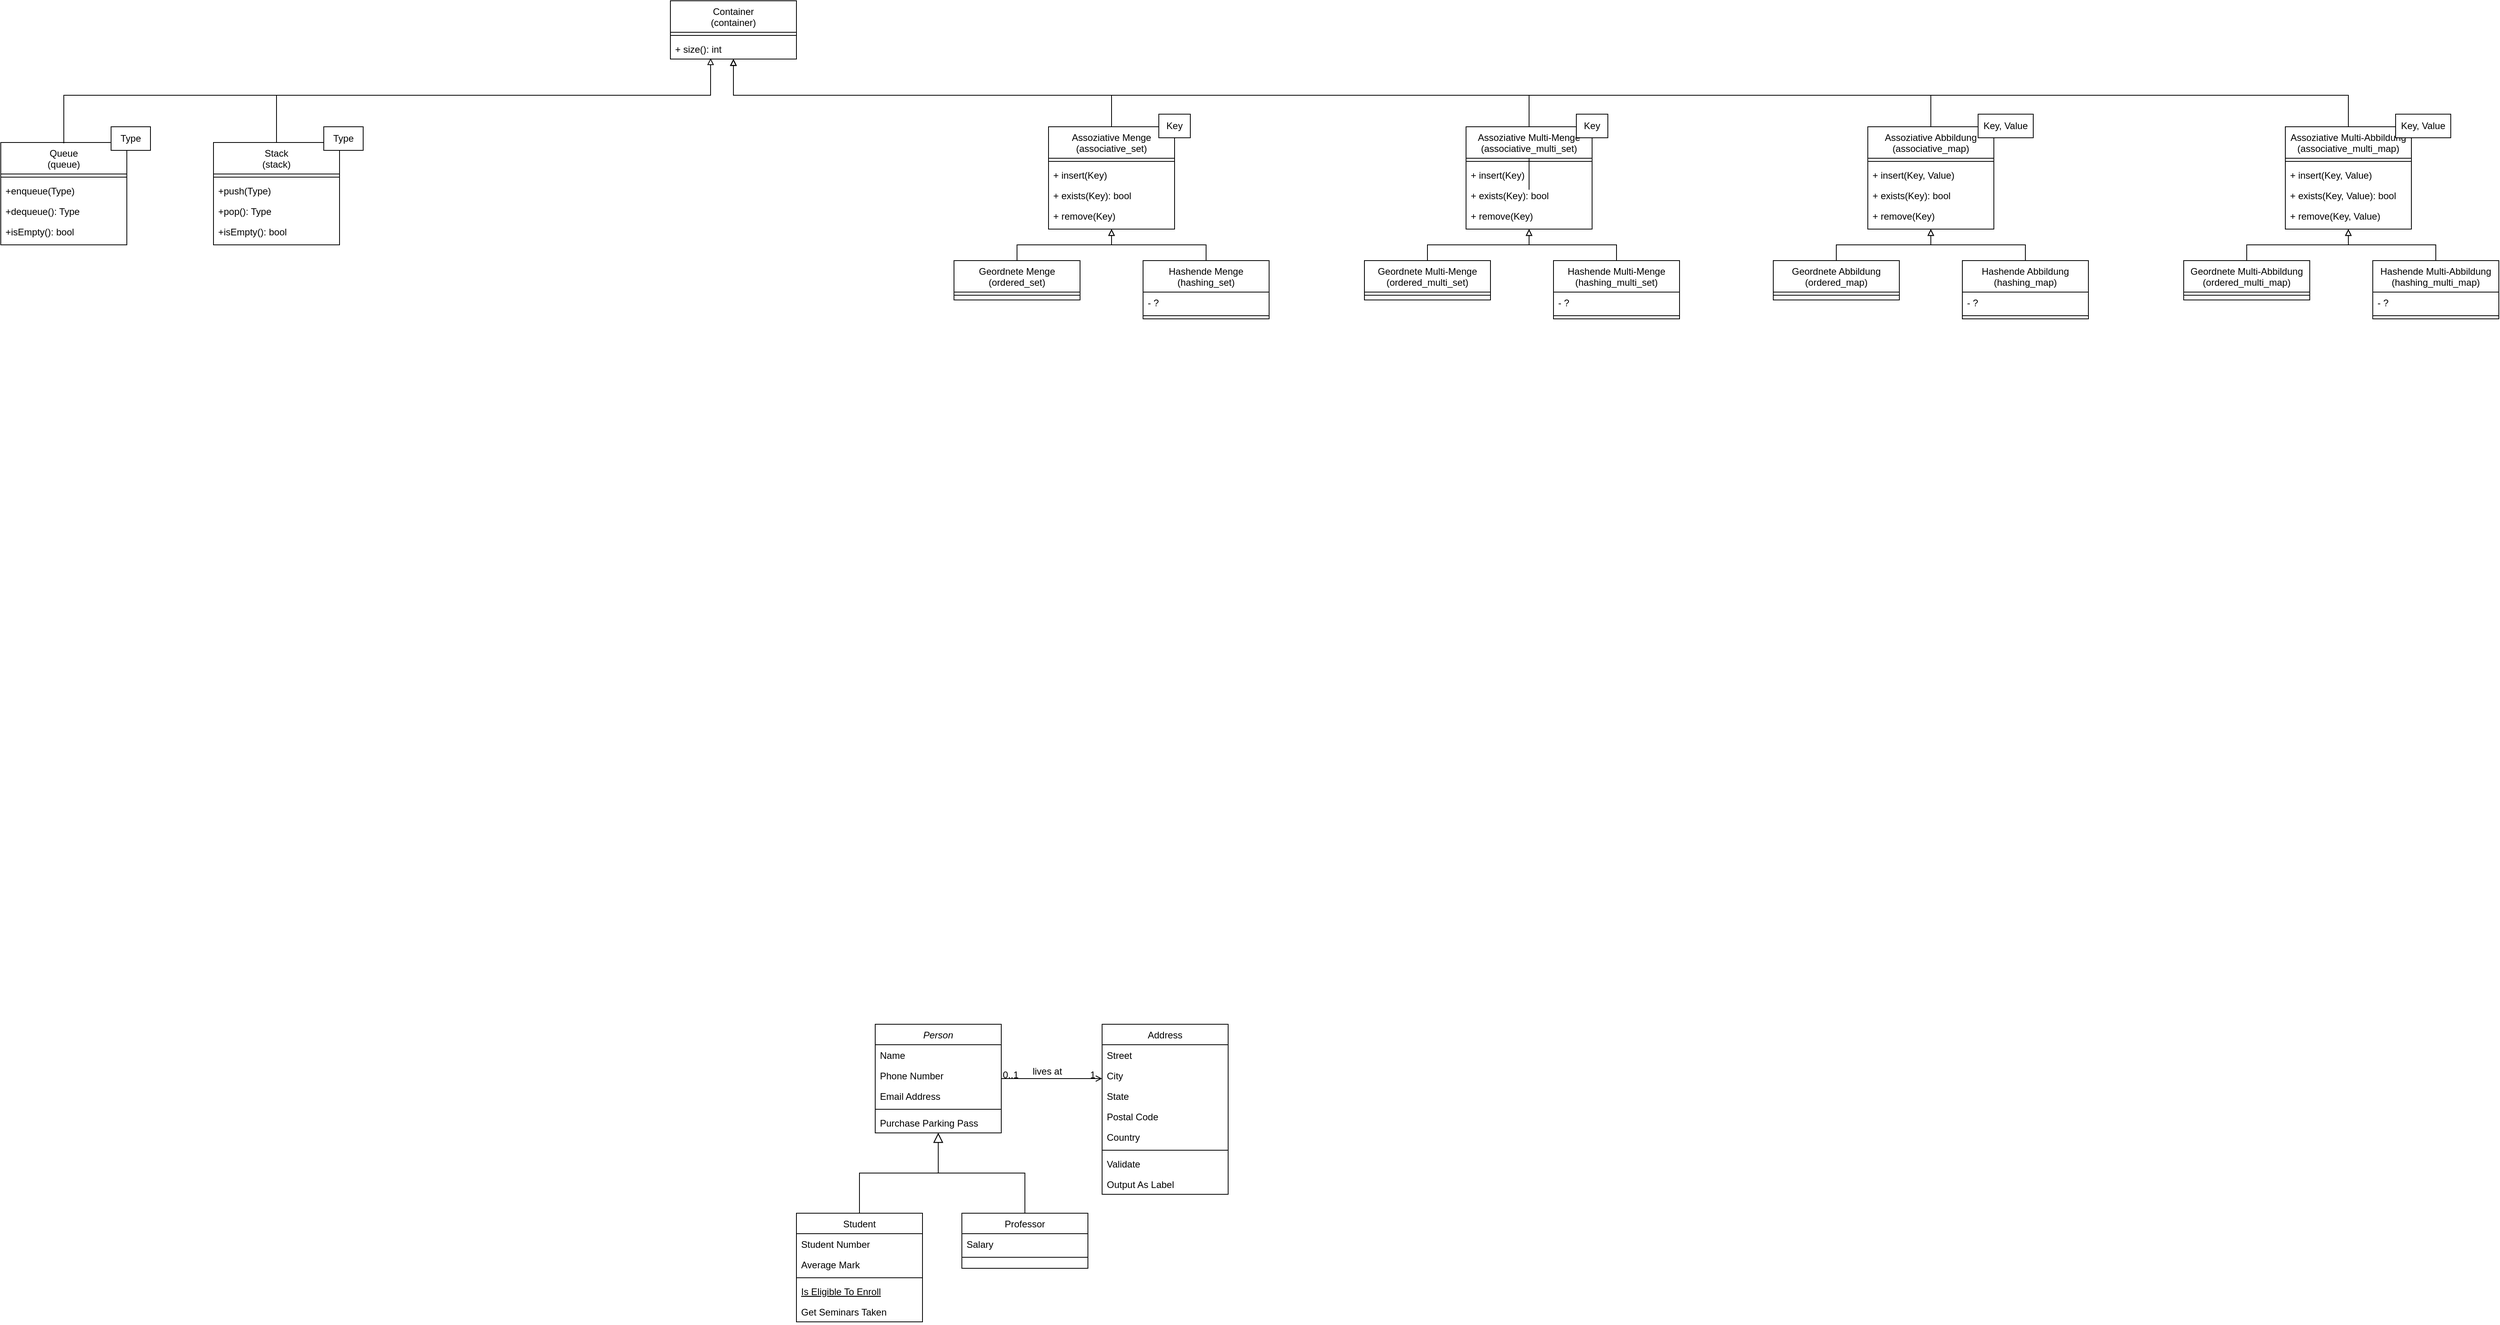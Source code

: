 <mxfile version="26.2.14">
  <diagram name="Seite-1" id="-E2PlHW6qRWu6-0ZBv54">
    <mxGraphModel dx="2946" dy="1139" grid="1" gridSize="10" guides="1" tooltips="1" connect="1" arrows="1" fold="1" page="1" pageScale="1" pageWidth="827" pageHeight="1169" math="0" shadow="0">
      <root>
        <mxCell id="0" />
        <mxCell id="1" parent="0" />
        <mxCell id="7Yme9KQCjncKX-r6_u9J-100" style="edgeStyle=orthogonalEdgeStyle;rounded=0;orthogonalLoop=1;jettySize=auto;html=1;exitX=0.5;exitY=1;exitDx=0;exitDy=0;startArrow=block;startFill=0;endArrow=none;movable=0;resizable=0;rotatable=0;deletable=0;editable=0;locked=1;connectable=0;" parent="1" source="7Yme9KQCjncKX-r6_u9J-17" target="7Yme9KQCjncKX-r6_u9J-80" edge="1">
          <mxGeometry relative="1" as="geometry">
            <Array as="points">
              <mxPoint x="1680" y="240" />
              <mxPoint x="2160" y="240" />
            </Array>
          </mxGeometry>
        </mxCell>
        <mxCell id="7Yme9KQCjncKX-r6_u9J-101" style="edgeStyle=orthogonalEdgeStyle;rounded=0;orthogonalLoop=1;jettySize=auto;html=1;entryX=0.5;entryY=0;entryDx=0;entryDy=0;endArrow=none;startFill=0;startArrow=block;exitX=0.5;exitY=1;exitDx=0;exitDy=0;movable=0;resizable=0;rotatable=0;deletable=0;editable=0;locked=1;connectable=0;" parent="1" source="7Yme9KQCjncKX-r6_u9J-17" edge="1">
          <mxGeometry relative="1" as="geometry">
            <mxPoint x="2690" y="360" as="targetPoint" />
            <mxPoint x="1680" y="198" as="sourcePoint" />
            <Array as="points">
              <mxPoint x="1680" y="240" />
              <mxPoint x="2690" y="240" />
            </Array>
          </mxGeometry>
        </mxCell>
        <mxCell id="YzHJVn8H496j0KjRE25m-1" style="edgeStyle=orthogonalEdgeStyle;rounded=0;orthogonalLoop=1;jettySize=auto;html=1;entryX=0.5;entryY=0;entryDx=0;entryDy=0;endArrow=none;startFill=0;startArrow=block;movable=0;resizable=0;rotatable=0;deletable=0;editable=0;locked=1;connectable=0;" parent="1" edge="1">
          <mxGeometry relative="1" as="geometry">
            <mxPoint x="3200" y="280" as="targetPoint" />
            <mxPoint x="1680" y="194" as="sourcePoint" />
            <Array as="points">
              <mxPoint x="1680" y="240" />
              <mxPoint x="3200" y="240" />
            </Array>
          </mxGeometry>
        </mxCell>
        <mxCell id="YzHJVn8H496j0KjRE25m-2" style="edgeStyle=orthogonalEdgeStyle;rounded=0;orthogonalLoop=1;jettySize=auto;html=1;endArrow=none;startFill=0;startArrow=block;movable=1;resizable=1;rotatable=1;deletable=1;editable=1;locked=0;connectable=1;" parent="1" edge="1">
          <mxGeometry relative="1" as="geometry">
            <mxPoint x="3730.0" y="280" as="targetPoint" />
            <mxPoint x="1680" y="194" as="sourcePoint" />
            <Array as="points">
              <mxPoint x="1680" y="240" />
              <mxPoint x="3730" y="240" />
            </Array>
          </mxGeometry>
        </mxCell>
        <mxCell id="7Yme9KQCjncKX-r6_u9J-17" value="Container&#xa;(container)" style="swimlane;fontStyle=0;align=center;verticalAlign=top;childLayout=stackLayout;horizontal=1;startSize=40;horizontalStack=0;resizeParent=1;resizeLast=0;collapsible=1;marginBottom=0;rounded=0;shadow=0;strokeWidth=1;" parent="1" vertex="1">
          <mxGeometry x="1600" y="120" width="160" height="74" as="geometry">
            <mxRectangle x="1780" y="130" width="160" height="26" as="alternateBounds" />
          </mxGeometry>
        </mxCell>
        <mxCell id="7Yme9KQCjncKX-r6_u9J-21" value="" style="line;html=1;strokeWidth=1;align=left;verticalAlign=middle;spacingTop=-1;spacingLeft=3;spacingRight=3;rotatable=0;labelPosition=right;points=[];portConstraint=eastwest;" parent="7Yme9KQCjncKX-r6_u9J-17" vertex="1">
          <mxGeometry y="40" width="160" height="8" as="geometry" />
        </mxCell>
        <mxCell id="7Yme9KQCjncKX-r6_u9J-22" value="+ size(): int" style="text;align=left;verticalAlign=top;spacingLeft=4;spacingRight=4;overflow=hidden;rotatable=0;points=[[0,0.5],[1,0.5]];portConstraint=eastwest;" parent="7Yme9KQCjncKX-r6_u9J-17" vertex="1">
          <mxGeometry y="48" width="160" height="26" as="geometry" />
        </mxCell>
        <mxCell id="7Yme9KQCjncKX-r6_u9J-47" value="Person" style="swimlane;fontStyle=2;align=center;verticalAlign=top;childLayout=stackLayout;horizontal=1;startSize=26;horizontalStack=0;resizeParent=1;resizeLast=0;collapsible=1;marginBottom=0;rounded=0;shadow=0;strokeWidth=1;" parent="1" vertex="1">
          <mxGeometry x="1860" y="1420" width="160" height="138" as="geometry">
            <mxRectangle x="230" y="140" width="160" height="26" as="alternateBounds" />
          </mxGeometry>
        </mxCell>
        <mxCell id="7Yme9KQCjncKX-r6_u9J-48" value="Name" style="text;align=left;verticalAlign=top;spacingLeft=4;spacingRight=4;overflow=hidden;rotatable=0;points=[[0,0.5],[1,0.5]];portConstraint=eastwest;" parent="7Yme9KQCjncKX-r6_u9J-47" vertex="1">
          <mxGeometry y="26" width="160" height="26" as="geometry" />
        </mxCell>
        <mxCell id="7Yme9KQCjncKX-r6_u9J-49" value="Phone Number" style="text;align=left;verticalAlign=top;spacingLeft=4;spacingRight=4;overflow=hidden;rotatable=0;points=[[0,0.5],[1,0.5]];portConstraint=eastwest;rounded=0;shadow=0;html=0;" parent="7Yme9KQCjncKX-r6_u9J-47" vertex="1">
          <mxGeometry y="52" width="160" height="26" as="geometry" />
        </mxCell>
        <mxCell id="7Yme9KQCjncKX-r6_u9J-50" value="Email Address" style="text;align=left;verticalAlign=top;spacingLeft=4;spacingRight=4;overflow=hidden;rotatable=0;points=[[0,0.5],[1,0.5]];portConstraint=eastwest;rounded=0;shadow=0;html=0;" parent="7Yme9KQCjncKX-r6_u9J-47" vertex="1">
          <mxGeometry y="78" width="160" height="26" as="geometry" />
        </mxCell>
        <mxCell id="7Yme9KQCjncKX-r6_u9J-51" value="" style="line;html=1;strokeWidth=1;align=left;verticalAlign=middle;spacingTop=-1;spacingLeft=3;spacingRight=3;rotatable=0;labelPosition=right;points=[];portConstraint=eastwest;" parent="7Yme9KQCjncKX-r6_u9J-47" vertex="1">
          <mxGeometry y="104" width="160" height="8" as="geometry" />
        </mxCell>
        <mxCell id="7Yme9KQCjncKX-r6_u9J-52" value="Purchase Parking Pass" style="text;align=left;verticalAlign=top;spacingLeft=4;spacingRight=4;overflow=hidden;rotatable=0;points=[[0,0.5],[1,0.5]];portConstraint=eastwest;" parent="7Yme9KQCjncKX-r6_u9J-47" vertex="1">
          <mxGeometry y="112" width="160" height="26" as="geometry" />
        </mxCell>
        <mxCell id="7Yme9KQCjncKX-r6_u9J-53" value="Student" style="swimlane;fontStyle=0;align=center;verticalAlign=top;childLayout=stackLayout;horizontal=1;startSize=26;horizontalStack=0;resizeParent=1;resizeLast=0;collapsible=1;marginBottom=0;rounded=0;shadow=0;strokeWidth=1;" parent="1" vertex="1">
          <mxGeometry x="1760" y="1660" width="160" height="138" as="geometry">
            <mxRectangle x="130" y="380" width="160" height="26" as="alternateBounds" />
          </mxGeometry>
        </mxCell>
        <mxCell id="7Yme9KQCjncKX-r6_u9J-54" value="Student Number" style="text;align=left;verticalAlign=top;spacingLeft=4;spacingRight=4;overflow=hidden;rotatable=0;points=[[0,0.5],[1,0.5]];portConstraint=eastwest;" parent="7Yme9KQCjncKX-r6_u9J-53" vertex="1">
          <mxGeometry y="26" width="160" height="26" as="geometry" />
        </mxCell>
        <mxCell id="7Yme9KQCjncKX-r6_u9J-55" value="Average Mark" style="text;align=left;verticalAlign=top;spacingLeft=4;spacingRight=4;overflow=hidden;rotatable=0;points=[[0,0.5],[1,0.5]];portConstraint=eastwest;rounded=0;shadow=0;html=0;" parent="7Yme9KQCjncKX-r6_u9J-53" vertex="1">
          <mxGeometry y="52" width="160" height="26" as="geometry" />
        </mxCell>
        <mxCell id="7Yme9KQCjncKX-r6_u9J-56" value="" style="line;html=1;strokeWidth=1;align=left;verticalAlign=middle;spacingTop=-1;spacingLeft=3;spacingRight=3;rotatable=0;labelPosition=right;points=[];portConstraint=eastwest;" parent="7Yme9KQCjncKX-r6_u9J-53" vertex="1">
          <mxGeometry y="78" width="160" height="8" as="geometry" />
        </mxCell>
        <mxCell id="7Yme9KQCjncKX-r6_u9J-57" value="Is Eligible To Enroll" style="text;align=left;verticalAlign=top;spacingLeft=4;spacingRight=4;overflow=hidden;rotatable=0;points=[[0,0.5],[1,0.5]];portConstraint=eastwest;fontStyle=4" parent="7Yme9KQCjncKX-r6_u9J-53" vertex="1">
          <mxGeometry y="86" width="160" height="26" as="geometry" />
        </mxCell>
        <mxCell id="7Yme9KQCjncKX-r6_u9J-58" value="Get Seminars Taken" style="text;align=left;verticalAlign=top;spacingLeft=4;spacingRight=4;overflow=hidden;rotatable=0;points=[[0,0.5],[1,0.5]];portConstraint=eastwest;" parent="7Yme9KQCjncKX-r6_u9J-53" vertex="1">
          <mxGeometry y="112" width="160" height="26" as="geometry" />
        </mxCell>
        <mxCell id="7Yme9KQCjncKX-r6_u9J-59" value="" style="endArrow=block;endSize=10;endFill=0;shadow=0;strokeWidth=1;rounded=0;curved=0;edgeStyle=elbowEdgeStyle;elbow=vertical;" parent="1" source="7Yme9KQCjncKX-r6_u9J-53" target="7Yme9KQCjncKX-r6_u9J-47" edge="1">
          <mxGeometry width="160" relative="1" as="geometry">
            <mxPoint x="1840" y="1503" as="sourcePoint" />
            <mxPoint x="1840" y="1503" as="targetPoint" />
          </mxGeometry>
        </mxCell>
        <mxCell id="7Yme9KQCjncKX-r6_u9J-60" value="Professor" style="swimlane;fontStyle=0;align=center;verticalAlign=top;childLayout=stackLayout;horizontal=1;startSize=26;horizontalStack=0;resizeParent=1;resizeLast=0;collapsible=1;marginBottom=0;rounded=0;shadow=0;strokeWidth=1;" parent="1" vertex="1">
          <mxGeometry x="1970" y="1660" width="160" height="70" as="geometry">
            <mxRectangle x="340" y="380" width="170" height="26" as="alternateBounds" />
          </mxGeometry>
        </mxCell>
        <mxCell id="7Yme9KQCjncKX-r6_u9J-61" value="Salary" style="text;align=left;verticalAlign=top;spacingLeft=4;spacingRight=4;overflow=hidden;rotatable=0;points=[[0,0.5],[1,0.5]];portConstraint=eastwest;" parent="7Yme9KQCjncKX-r6_u9J-60" vertex="1">
          <mxGeometry y="26" width="160" height="26" as="geometry" />
        </mxCell>
        <mxCell id="7Yme9KQCjncKX-r6_u9J-62" value="" style="line;html=1;strokeWidth=1;align=left;verticalAlign=middle;spacingTop=-1;spacingLeft=3;spacingRight=3;rotatable=0;labelPosition=right;points=[];portConstraint=eastwest;" parent="7Yme9KQCjncKX-r6_u9J-60" vertex="1">
          <mxGeometry y="52" width="160" height="8" as="geometry" />
        </mxCell>
        <mxCell id="7Yme9KQCjncKX-r6_u9J-63" value="" style="endArrow=block;endSize=10;endFill=0;shadow=0;strokeWidth=1;rounded=0;curved=0;edgeStyle=elbowEdgeStyle;elbow=vertical;" parent="1" source="7Yme9KQCjncKX-r6_u9J-60" target="7Yme9KQCjncKX-r6_u9J-47" edge="1">
          <mxGeometry width="160" relative="1" as="geometry">
            <mxPoint x="1850" y="1673" as="sourcePoint" />
            <mxPoint x="1950" y="1571" as="targetPoint" />
          </mxGeometry>
        </mxCell>
        <mxCell id="7Yme9KQCjncKX-r6_u9J-64" value="Address" style="swimlane;fontStyle=0;align=center;verticalAlign=top;childLayout=stackLayout;horizontal=1;startSize=26;horizontalStack=0;resizeParent=1;resizeLast=0;collapsible=1;marginBottom=0;rounded=0;shadow=0;strokeWidth=1;" parent="1" vertex="1">
          <mxGeometry x="2148" y="1420" width="160" height="216" as="geometry">
            <mxRectangle x="550" y="140" width="160" height="26" as="alternateBounds" />
          </mxGeometry>
        </mxCell>
        <mxCell id="7Yme9KQCjncKX-r6_u9J-65" value="Street" style="text;align=left;verticalAlign=top;spacingLeft=4;spacingRight=4;overflow=hidden;rotatable=0;points=[[0,0.5],[1,0.5]];portConstraint=eastwest;" parent="7Yme9KQCjncKX-r6_u9J-64" vertex="1">
          <mxGeometry y="26" width="160" height="26" as="geometry" />
        </mxCell>
        <mxCell id="7Yme9KQCjncKX-r6_u9J-66" value="City" style="text;align=left;verticalAlign=top;spacingLeft=4;spacingRight=4;overflow=hidden;rotatable=0;points=[[0,0.5],[1,0.5]];portConstraint=eastwest;rounded=0;shadow=0;html=0;" parent="7Yme9KQCjncKX-r6_u9J-64" vertex="1">
          <mxGeometry y="52" width="160" height="26" as="geometry" />
        </mxCell>
        <mxCell id="7Yme9KQCjncKX-r6_u9J-67" value="State" style="text;align=left;verticalAlign=top;spacingLeft=4;spacingRight=4;overflow=hidden;rotatable=0;points=[[0,0.5],[1,0.5]];portConstraint=eastwest;rounded=0;shadow=0;html=0;" parent="7Yme9KQCjncKX-r6_u9J-64" vertex="1">
          <mxGeometry y="78" width="160" height="26" as="geometry" />
        </mxCell>
        <mxCell id="7Yme9KQCjncKX-r6_u9J-68" value="Postal Code" style="text;align=left;verticalAlign=top;spacingLeft=4;spacingRight=4;overflow=hidden;rotatable=0;points=[[0,0.5],[1,0.5]];portConstraint=eastwest;rounded=0;shadow=0;html=0;" parent="7Yme9KQCjncKX-r6_u9J-64" vertex="1">
          <mxGeometry y="104" width="160" height="26" as="geometry" />
        </mxCell>
        <mxCell id="7Yme9KQCjncKX-r6_u9J-69" value="Country" style="text;align=left;verticalAlign=top;spacingLeft=4;spacingRight=4;overflow=hidden;rotatable=0;points=[[0,0.5],[1,0.5]];portConstraint=eastwest;rounded=0;shadow=0;html=0;" parent="7Yme9KQCjncKX-r6_u9J-64" vertex="1">
          <mxGeometry y="130" width="160" height="26" as="geometry" />
        </mxCell>
        <mxCell id="7Yme9KQCjncKX-r6_u9J-70" value="" style="line;html=1;strokeWidth=1;align=left;verticalAlign=middle;spacingTop=-1;spacingLeft=3;spacingRight=3;rotatable=0;labelPosition=right;points=[];portConstraint=eastwest;" parent="7Yme9KQCjncKX-r6_u9J-64" vertex="1">
          <mxGeometry y="156" width="160" height="8" as="geometry" />
        </mxCell>
        <mxCell id="7Yme9KQCjncKX-r6_u9J-71" value="Validate" style="text;align=left;verticalAlign=top;spacingLeft=4;spacingRight=4;overflow=hidden;rotatable=0;points=[[0,0.5],[1,0.5]];portConstraint=eastwest;" parent="7Yme9KQCjncKX-r6_u9J-64" vertex="1">
          <mxGeometry y="164" width="160" height="26" as="geometry" />
        </mxCell>
        <mxCell id="7Yme9KQCjncKX-r6_u9J-72" value="Output As Label" style="text;align=left;verticalAlign=top;spacingLeft=4;spacingRight=4;overflow=hidden;rotatable=0;points=[[0,0.5],[1,0.5]];portConstraint=eastwest;" parent="7Yme9KQCjncKX-r6_u9J-64" vertex="1">
          <mxGeometry y="190" width="160" height="26" as="geometry" />
        </mxCell>
        <mxCell id="7Yme9KQCjncKX-r6_u9J-73" value="" style="endArrow=open;shadow=0;strokeWidth=1;rounded=0;curved=0;endFill=1;edgeStyle=elbowEdgeStyle;elbow=vertical;" parent="1" source="7Yme9KQCjncKX-r6_u9J-47" target="7Yme9KQCjncKX-r6_u9J-64" edge="1">
          <mxGeometry x="0.5" y="41" relative="1" as="geometry">
            <mxPoint x="2020" y="1492" as="sourcePoint" />
            <mxPoint x="2180" y="1492" as="targetPoint" />
            <mxPoint x="-40" y="32" as="offset" />
          </mxGeometry>
        </mxCell>
        <mxCell id="7Yme9KQCjncKX-r6_u9J-74" value="0..1" style="resizable=0;align=left;verticalAlign=bottom;labelBackgroundColor=none;fontSize=12;" parent="7Yme9KQCjncKX-r6_u9J-73" connectable="0" vertex="1">
          <mxGeometry x="-1" relative="1" as="geometry">
            <mxPoint y="4" as="offset" />
          </mxGeometry>
        </mxCell>
        <mxCell id="7Yme9KQCjncKX-r6_u9J-75" value="1" style="resizable=0;align=right;verticalAlign=bottom;labelBackgroundColor=none;fontSize=12;" parent="7Yme9KQCjncKX-r6_u9J-73" connectable="0" vertex="1">
          <mxGeometry x="1" relative="1" as="geometry">
            <mxPoint x="-7" y="4" as="offset" />
          </mxGeometry>
        </mxCell>
        <mxCell id="7Yme9KQCjncKX-r6_u9J-76" value="lives at" style="text;html=1;resizable=0;points=[];;align=center;verticalAlign=middle;labelBackgroundColor=none;rounded=0;shadow=0;strokeWidth=1;fontSize=12;" parent="7Yme9KQCjncKX-r6_u9J-73" vertex="1" connectable="0">
          <mxGeometry x="0.5" y="49" relative="1" as="geometry">
            <mxPoint x="-38" y="40" as="offset" />
          </mxGeometry>
        </mxCell>
        <mxCell id="7Yme9KQCjncKX-r6_u9J-116" style="edgeStyle=orthogonalEdgeStyle;rounded=0;orthogonalLoop=1;jettySize=auto;html=1;entryX=0.5;entryY=0;entryDx=0;entryDy=0;startArrow=block;startFill=0;endArrow=none;" parent="1" source="7Yme9KQCjncKX-r6_u9J-80" target="7Yme9KQCjncKX-r6_u9J-102" edge="1">
          <mxGeometry relative="1" as="geometry" />
        </mxCell>
        <mxCell id="7Yme9KQCjncKX-r6_u9J-117" style="edgeStyle=orthogonalEdgeStyle;rounded=0;orthogonalLoop=1;jettySize=auto;html=1;startArrow=block;startFill=0;endArrow=none;" parent="1" source="7Yme9KQCjncKX-r6_u9J-80" target="7Yme9KQCjncKX-r6_u9J-113" edge="1">
          <mxGeometry relative="1" as="geometry" />
        </mxCell>
        <mxCell id="7Yme9KQCjncKX-r6_u9J-80" value="Assoziative Menge&#xa;(associative_set)" style="swimlane;fontStyle=0;align=center;verticalAlign=top;childLayout=stackLayout;horizontal=1;startSize=40;horizontalStack=0;resizeParent=1;resizeLast=0;collapsible=1;marginBottom=0;rounded=0;shadow=0;strokeWidth=1;" parent="1" vertex="1">
          <mxGeometry x="2080" y="280" width="160" height="130" as="geometry">
            <mxRectangle x="1780" y="130" width="160" height="26" as="alternateBounds" />
          </mxGeometry>
        </mxCell>
        <mxCell id="7Yme9KQCjncKX-r6_u9J-81" value="" style="line;html=1;strokeWidth=1;align=left;verticalAlign=middle;spacingTop=-1;spacingLeft=3;spacingRight=3;rotatable=0;labelPosition=right;points=[];portConstraint=eastwest;" parent="7Yme9KQCjncKX-r6_u9J-80" vertex="1">
          <mxGeometry y="40" width="160" height="8" as="geometry" />
        </mxCell>
        <mxCell id="7Yme9KQCjncKX-r6_u9J-86" value="+ insert(Key)" style="text;align=left;verticalAlign=top;spacingLeft=4;spacingRight=4;overflow=hidden;rotatable=0;points=[[0,0.5],[1,0.5]];portConstraint=eastwest;" parent="7Yme9KQCjncKX-r6_u9J-80" vertex="1">
          <mxGeometry y="48" width="160" height="26" as="geometry" />
        </mxCell>
        <mxCell id="7Yme9KQCjncKX-r6_u9J-87" value="+ exists(Key): bool" style="text;align=left;verticalAlign=top;spacingLeft=4;spacingRight=4;overflow=hidden;rotatable=0;points=[[0,0.5],[1,0.5]];portConstraint=eastwest;" parent="7Yme9KQCjncKX-r6_u9J-80" vertex="1">
          <mxGeometry y="74" width="160" height="26" as="geometry" />
        </mxCell>
        <mxCell id="7Yme9KQCjncKX-r6_u9J-82" value="+ remove(Key)" style="text;align=left;verticalAlign=top;spacingLeft=4;spacingRight=4;overflow=hidden;rotatable=0;points=[[0,0.5],[1,0.5]];portConstraint=eastwest;" parent="7Yme9KQCjncKX-r6_u9J-80" vertex="1">
          <mxGeometry y="100" width="160" height="30" as="geometry" />
        </mxCell>
        <mxCell id="7Yme9KQCjncKX-r6_u9J-88" value="Key" style="rounded=0;whiteSpace=wrap;html=1;" parent="1" vertex="1">
          <mxGeometry x="2220" y="264" width="40" height="30" as="geometry" />
        </mxCell>
        <mxCell id="7Yme9KQCjncKX-r6_u9J-126" style="edgeStyle=orthogonalEdgeStyle;rounded=0;orthogonalLoop=1;jettySize=auto;html=1;entryX=0.5;entryY=0;entryDx=0;entryDy=0;startArrow=block;startFill=0;endArrow=none;" parent="1" source="7Yme9KQCjncKX-r6_u9J-89" target="7Yme9KQCjncKX-r6_u9J-120" edge="1">
          <mxGeometry relative="1" as="geometry" />
        </mxCell>
        <mxCell id="7Yme9KQCjncKX-r6_u9J-127" style="edgeStyle=orthogonalEdgeStyle;rounded=0;orthogonalLoop=1;jettySize=auto;html=1;entryX=0.5;entryY=0;entryDx=0;entryDy=0;startArrow=block;startFill=0;endArrow=none;" parent="1" source="7Yme9KQCjncKX-r6_u9J-89" target="7Yme9KQCjncKX-r6_u9J-123" edge="1">
          <mxGeometry relative="1" as="geometry" />
        </mxCell>
        <mxCell id="7Yme9KQCjncKX-r6_u9J-89" value="Assoziative Multi-Menge&#xa;(associative_multi_set)" style="swimlane;fontStyle=0;align=center;verticalAlign=top;childLayout=stackLayout;horizontal=1;startSize=40;horizontalStack=0;resizeParent=1;resizeLast=0;collapsible=1;marginBottom=0;rounded=0;shadow=0;strokeWidth=1;" parent="1" vertex="1">
          <mxGeometry x="2610" y="280" width="160" height="130" as="geometry">
            <mxRectangle x="1780" y="130" width="160" height="26" as="alternateBounds" />
          </mxGeometry>
        </mxCell>
        <mxCell id="7Yme9KQCjncKX-r6_u9J-90" value="" style="line;html=1;strokeWidth=1;align=left;verticalAlign=middle;spacingTop=-1;spacingLeft=3;spacingRight=3;rotatable=0;labelPosition=right;points=[];portConstraint=eastwest;" parent="7Yme9KQCjncKX-r6_u9J-89" vertex="1">
          <mxGeometry y="40" width="160" height="8" as="geometry" />
        </mxCell>
        <mxCell id="7Yme9KQCjncKX-r6_u9J-91" value="+ insert(Key)" style="text;align=left;verticalAlign=top;spacingLeft=4;spacingRight=4;overflow=hidden;rotatable=0;points=[[0,0.5],[1,0.5]];portConstraint=eastwest;" parent="7Yme9KQCjncKX-r6_u9J-89" vertex="1">
          <mxGeometry y="48" width="160" height="26" as="geometry" />
        </mxCell>
        <mxCell id="7Yme9KQCjncKX-r6_u9J-92" value="+ exists(Key): bool" style="text;align=left;verticalAlign=top;spacingLeft=4;spacingRight=4;overflow=hidden;rotatable=0;points=[[0,0.5],[1,0.5]];portConstraint=eastwest;" parent="7Yme9KQCjncKX-r6_u9J-89" vertex="1">
          <mxGeometry y="74" width="160" height="26" as="geometry" />
        </mxCell>
        <mxCell id="7Yme9KQCjncKX-r6_u9J-93" value="+ remove(Key)" style="text;align=left;verticalAlign=top;spacingLeft=4;spacingRight=4;overflow=hidden;rotatable=0;points=[[0,0.5],[1,0.5]];portConstraint=eastwest;" parent="7Yme9KQCjncKX-r6_u9J-89" vertex="1">
          <mxGeometry y="100" width="160" height="30" as="geometry" />
        </mxCell>
        <mxCell id="7Yme9KQCjncKX-r6_u9J-94" value="Key" style="rounded=0;whiteSpace=wrap;html=1;" parent="1" vertex="1">
          <mxGeometry x="2750" y="264" width="40" height="30" as="geometry" />
        </mxCell>
        <mxCell id="7Yme9KQCjncKX-r6_u9J-102" value="Geordnete Menge&#xa;(ordered_set)" style="swimlane;fontStyle=0;align=center;verticalAlign=top;childLayout=stackLayout;horizontal=1;startSize=40;horizontalStack=0;resizeParent=1;resizeLast=0;collapsible=1;marginBottom=0;rounded=0;shadow=0;strokeWidth=1;" parent="1" vertex="1">
          <mxGeometry x="1960" y="450" width="160" height="50" as="geometry">
            <mxRectangle x="1780" y="130" width="160" height="26" as="alternateBounds" />
          </mxGeometry>
        </mxCell>
        <mxCell id="7Yme9KQCjncKX-r6_u9J-103" value="" style="line;html=1;strokeWidth=1;align=left;verticalAlign=middle;spacingTop=-1;spacingLeft=3;spacingRight=3;rotatable=0;labelPosition=right;points=[];portConstraint=eastwest;" parent="7Yme9KQCjncKX-r6_u9J-102" vertex="1">
          <mxGeometry y="40" width="160" height="8" as="geometry" />
        </mxCell>
        <mxCell id="7Yme9KQCjncKX-r6_u9J-113" value="Hashende Menge&#xa;(hashing_set)" style="swimlane;fontStyle=0;align=center;verticalAlign=top;childLayout=stackLayout;horizontal=1;startSize=40;horizontalStack=0;resizeParent=1;resizeLast=0;collapsible=1;marginBottom=0;rounded=0;shadow=0;strokeWidth=1;" parent="1" vertex="1">
          <mxGeometry x="2200" y="450" width="160" height="74" as="geometry">
            <mxRectangle x="1780" y="130" width="160" height="26" as="alternateBounds" />
          </mxGeometry>
        </mxCell>
        <mxCell id="7Yme9KQCjncKX-r6_u9J-114" value="- ?" style="text;align=left;verticalAlign=top;spacingLeft=4;spacingRight=4;overflow=hidden;rotatable=0;points=[[0,0.5],[1,0.5]];portConstraint=eastwest;" parent="7Yme9KQCjncKX-r6_u9J-113" vertex="1">
          <mxGeometry y="40" width="160" height="26" as="geometry" />
        </mxCell>
        <mxCell id="7Yme9KQCjncKX-r6_u9J-115" value="" style="line;html=1;strokeWidth=1;align=left;verticalAlign=middle;spacingTop=-1;spacingLeft=3;spacingRight=3;rotatable=0;labelPosition=right;points=[];portConstraint=eastwest;" parent="7Yme9KQCjncKX-r6_u9J-113" vertex="1">
          <mxGeometry y="66" width="160" height="8" as="geometry" />
        </mxCell>
        <mxCell id="7Yme9KQCjncKX-r6_u9J-120" value="Geordnete Multi-Menge&#xa;(ordered_multi_set)" style="swimlane;fontStyle=0;align=center;verticalAlign=top;childLayout=stackLayout;horizontal=1;startSize=40;horizontalStack=0;resizeParent=1;resizeLast=0;collapsible=1;marginBottom=0;rounded=0;shadow=0;strokeWidth=1;" parent="1" vertex="1">
          <mxGeometry x="2481" y="450" width="160" height="50" as="geometry">
            <mxRectangle x="1780" y="130" width="160" height="26" as="alternateBounds" />
          </mxGeometry>
        </mxCell>
        <mxCell id="7Yme9KQCjncKX-r6_u9J-122" value="" style="line;html=1;strokeWidth=1;align=left;verticalAlign=middle;spacingTop=-1;spacingLeft=3;spacingRight=3;rotatable=0;labelPosition=right;points=[];portConstraint=eastwest;" parent="7Yme9KQCjncKX-r6_u9J-120" vertex="1">
          <mxGeometry y="40" width="160" height="8" as="geometry" />
        </mxCell>
        <mxCell id="7Yme9KQCjncKX-r6_u9J-123" value="Hashende Multi-Menge&#xa;(hashing_multi_set)" style="swimlane;fontStyle=0;align=center;verticalAlign=top;childLayout=stackLayout;horizontal=1;startSize=40;horizontalStack=0;resizeParent=1;resizeLast=0;collapsible=1;marginBottom=0;rounded=0;shadow=0;strokeWidth=1;" parent="1" vertex="1">
          <mxGeometry x="2721" y="450" width="160" height="74" as="geometry">
            <mxRectangle x="1780" y="130" width="160" height="26" as="alternateBounds" />
          </mxGeometry>
        </mxCell>
        <mxCell id="7Yme9KQCjncKX-r6_u9J-124" value="- ?" style="text;align=left;verticalAlign=top;spacingLeft=4;spacingRight=4;overflow=hidden;rotatable=0;points=[[0,0.5],[1,0.5]];portConstraint=eastwest;" parent="7Yme9KQCjncKX-r6_u9J-123" vertex="1">
          <mxGeometry y="40" width="160" height="26" as="geometry" />
        </mxCell>
        <mxCell id="7Yme9KQCjncKX-r6_u9J-125" value="" style="line;html=1;strokeWidth=1;align=left;verticalAlign=middle;spacingTop=-1;spacingLeft=3;spacingRight=3;rotatable=0;labelPosition=right;points=[];portConstraint=eastwest;" parent="7Yme9KQCjncKX-r6_u9J-123" vertex="1">
          <mxGeometry y="66" width="160" height="8" as="geometry" />
        </mxCell>
        <mxCell id="xT78EL_490PA8CpJLEsp-3" style="edgeStyle=orthogonalEdgeStyle;rounded=0;orthogonalLoop=1;jettySize=auto;html=1;entryX=0.5;entryY=0;entryDx=0;entryDy=0;startArrow=block;startFill=0;endArrow=none;" parent="1" source="xT78EL_490PA8CpJLEsp-5" target="xT78EL_490PA8CpJLEsp-19" edge="1">
          <mxGeometry relative="1" as="geometry" />
        </mxCell>
        <mxCell id="xT78EL_490PA8CpJLEsp-4" style="edgeStyle=orthogonalEdgeStyle;rounded=0;orthogonalLoop=1;jettySize=auto;html=1;startArrow=block;startFill=0;endArrow=none;" parent="1" source="xT78EL_490PA8CpJLEsp-5" target="xT78EL_490PA8CpJLEsp-22" edge="1">
          <mxGeometry relative="1" as="geometry" />
        </mxCell>
        <mxCell id="xT78EL_490PA8CpJLEsp-5" value="Assoziative Abbildung&#xa;(associative_map)" style="swimlane;fontStyle=0;align=center;verticalAlign=top;childLayout=stackLayout;horizontal=1;startSize=40;horizontalStack=0;resizeParent=1;resizeLast=0;collapsible=1;marginBottom=0;rounded=0;shadow=0;strokeWidth=1;" parent="1" vertex="1">
          <mxGeometry x="3120" y="280" width="160" height="130" as="geometry">
            <mxRectangle x="1780" y="130" width="160" height="26" as="alternateBounds" />
          </mxGeometry>
        </mxCell>
        <mxCell id="xT78EL_490PA8CpJLEsp-6" value="" style="line;html=1;strokeWidth=1;align=left;verticalAlign=middle;spacingTop=-1;spacingLeft=3;spacingRight=3;rotatable=0;labelPosition=right;points=[];portConstraint=eastwest;" parent="xT78EL_490PA8CpJLEsp-5" vertex="1">
          <mxGeometry y="40" width="160" height="8" as="geometry" />
        </mxCell>
        <mxCell id="xT78EL_490PA8CpJLEsp-7" value="+ insert(Key, Value)" style="text;align=left;verticalAlign=top;spacingLeft=4;spacingRight=4;overflow=hidden;rotatable=0;points=[[0,0.5],[1,0.5]];portConstraint=eastwest;" parent="xT78EL_490PA8CpJLEsp-5" vertex="1">
          <mxGeometry y="48" width="160" height="26" as="geometry" />
        </mxCell>
        <mxCell id="xT78EL_490PA8CpJLEsp-8" value="+ exists(Key): bool" style="text;align=left;verticalAlign=top;spacingLeft=4;spacingRight=4;overflow=hidden;rotatable=0;points=[[0,0.5],[1,0.5]];portConstraint=eastwest;" parent="xT78EL_490PA8CpJLEsp-5" vertex="1">
          <mxGeometry y="74" width="160" height="26" as="geometry" />
        </mxCell>
        <mxCell id="xT78EL_490PA8CpJLEsp-9" value="+ remove(Key)" style="text;align=left;verticalAlign=top;spacingLeft=4;spacingRight=4;overflow=hidden;rotatable=0;points=[[0,0.5],[1,0.5]];portConstraint=eastwest;" parent="xT78EL_490PA8CpJLEsp-5" vertex="1">
          <mxGeometry y="100" width="160" height="30" as="geometry" />
        </mxCell>
        <mxCell id="xT78EL_490PA8CpJLEsp-10" value="Key, Value" style="rounded=0;whiteSpace=wrap;html=1;" parent="1" vertex="1">
          <mxGeometry x="3260" y="264" width="70" height="30" as="geometry" />
        </mxCell>
        <mxCell id="xT78EL_490PA8CpJLEsp-11" style="edgeStyle=orthogonalEdgeStyle;rounded=0;orthogonalLoop=1;jettySize=auto;html=1;entryX=0.5;entryY=0;entryDx=0;entryDy=0;startArrow=block;startFill=0;endArrow=none;" parent="1" source="xT78EL_490PA8CpJLEsp-13" target="xT78EL_490PA8CpJLEsp-25" edge="1">
          <mxGeometry relative="1" as="geometry" />
        </mxCell>
        <mxCell id="xT78EL_490PA8CpJLEsp-12" style="edgeStyle=orthogonalEdgeStyle;rounded=0;orthogonalLoop=1;jettySize=auto;html=1;entryX=0.5;entryY=0;entryDx=0;entryDy=0;startArrow=block;startFill=0;endArrow=none;" parent="1" source="xT78EL_490PA8CpJLEsp-13" target="xT78EL_490PA8CpJLEsp-28" edge="1">
          <mxGeometry relative="1" as="geometry" />
        </mxCell>
        <mxCell id="xT78EL_490PA8CpJLEsp-13" value="Assoziative Multi-Abbildung&#xa;(associative_multi_map)" style="swimlane;fontStyle=0;align=center;verticalAlign=top;childLayout=stackLayout;horizontal=1;startSize=40;horizontalStack=0;resizeParent=1;resizeLast=0;collapsible=1;marginBottom=0;rounded=0;shadow=0;strokeWidth=1;" parent="1" vertex="1">
          <mxGeometry x="3650" y="280" width="160" height="130" as="geometry">
            <mxRectangle x="1780" y="130" width="160" height="26" as="alternateBounds" />
          </mxGeometry>
        </mxCell>
        <mxCell id="xT78EL_490PA8CpJLEsp-14" value="" style="line;html=1;strokeWidth=1;align=left;verticalAlign=middle;spacingTop=-1;spacingLeft=3;spacingRight=3;rotatable=0;labelPosition=right;points=[];portConstraint=eastwest;" parent="xT78EL_490PA8CpJLEsp-13" vertex="1">
          <mxGeometry y="40" width="160" height="8" as="geometry" />
        </mxCell>
        <mxCell id="xT78EL_490PA8CpJLEsp-15" value="+ insert(Key, Value)" style="text;align=left;verticalAlign=top;spacingLeft=4;spacingRight=4;overflow=hidden;rotatable=0;points=[[0,0.5],[1,0.5]];portConstraint=eastwest;" parent="xT78EL_490PA8CpJLEsp-13" vertex="1">
          <mxGeometry y="48" width="160" height="26" as="geometry" />
        </mxCell>
        <mxCell id="xT78EL_490PA8CpJLEsp-16" value="+ exists(Key, Value): bool" style="text;align=left;verticalAlign=top;spacingLeft=4;spacingRight=4;overflow=hidden;rotatable=0;points=[[0,0.5],[1,0.5]];portConstraint=eastwest;" parent="xT78EL_490PA8CpJLEsp-13" vertex="1">
          <mxGeometry y="74" width="160" height="26" as="geometry" />
        </mxCell>
        <mxCell id="xT78EL_490PA8CpJLEsp-17" value="+ remove(Key, Value)" style="text;align=left;verticalAlign=top;spacingLeft=4;spacingRight=4;overflow=hidden;rotatable=0;points=[[0,0.5],[1,0.5]];portConstraint=eastwest;" parent="xT78EL_490PA8CpJLEsp-13" vertex="1">
          <mxGeometry y="100" width="160" height="30" as="geometry" />
        </mxCell>
        <mxCell id="xT78EL_490PA8CpJLEsp-18" value="Key, Value" style="rounded=0;whiteSpace=wrap;html=1;" parent="1" vertex="1">
          <mxGeometry x="3790" y="264" width="70" height="30" as="geometry" />
        </mxCell>
        <mxCell id="xT78EL_490PA8CpJLEsp-19" value="Geordnete Abbildung&#xa;(ordered_map)" style="swimlane;fontStyle=0;align=center;verticalAlign=top;childLayout=stackLayout;horizontal=1;startSize=40;horizontalStack=0;resizeParent=1;resizeLast=0;collapsible=1;marginBottom=0;rounded=0;shadow=0;strokeWidth=1;" parent="1" vertex="1">
          <mxGeometry x="3000" y="450" width="160" height="50" as="geometry">
            <mxRectangle x="1780" y="130" width="160" height="26" as="alternateBounds" />
          </mxGeometry>
        </mxCell>
        <mxCell id="xT78EL_490PA8CpJLEsp-21" value="" style="line;html=1;strokeWidth=1;align=left;verticalAlign=middle;spacingTop=-1;spacingLeft=3;spacingRight=3;rotatable=0;labelPosition=right;points=[];portConstraint=eastwest;" parent="xT78EL_490PA8CpJLEsp-19" vertex="1">
          <mxGeometry y="40" width="160" height="8" as="geometry" />
        </mxCell>
        <mxCell id="xT78EL_490PA8CpJLEsp-22" value="Hashende Abbildung&#xa;(hashing_map)" style="swimlane;fontStyle=0;align=center;verticalAlign=top;childLayout=stackLayout;horizontal=1;startSize=40;horizontalStack=0;resizeParent=1;resizeLast=0;collapsible=1;marginBottom=0;rounded=0;shadow=0;strokeWidth=1;" parent="1" vertex="1">
          <mxGeometry x="3240" y="450" width="160" height="74" as="geometry">
            <mxRectangle x="1780" y="130" width="160" height="26" as="alternateBounds" />
          </mxGeometry>
        </mxCell>
        <mxCell id="xT78EL_490PA8CpJLEsp-23" value="- ?" style="text;align=left;verticalAlign=top;spacingLeft=4;spacingRight=4;overflow=hidden;rotatable=0;points=[[0,0.5],[1,0.5]];portConstraint=eastwest;" parent="xT78EL_490PA8CpJLEsp-22" vertex="1">
          <mxGeometry y="40" width="160" height="26" as="geometry" />
        </mxCell>
        <mxCell id="xT78EL_490PA8CpJLEsp-24" value="" style="line;html=1;strokeWidth=1;align=left;verticalAlign=middle;spacingTop=-1;spacingLeft=3;spacingRight=3;rotatable=0;labelPosition=right;points=[];portConstraint=eastwest;" parent="xT78EL_490PA8CpJLEsp-22" vertex="1">
          <mxGeometry y="66" width="160" height="8" as="geometry" />
        </mxCell>
        <mxCell id="xT78EL_490PA8CpJLEsp-25" value="Geordnete Multi-Abbildung&#xa;(ordered_multi_map)" style="swimlane;fontStyle=0;align=center;verticalAlign=top;childLayout=stackLayout;horizontal=1;startSize=40;horizontalStack=0;resizeParent=1;resizeLast=0;collapsible=1;marginBottom=0;rounded=0;shadow=0;strokeWidth=1;" parent="1" vertex="1">
          <mxGeometry x="3521" y="450" width="160" height="50" as="geometry">
            <mxRectangle x="1780" y="130" width="160" height="26" as="alternateBounds" />
          </mxGeometry>
        </mxCell>
        <mxCell id="xT78EL_490PA8CpJLEsp-27" value="" style="line;html=1;strokeWidth=1;align=left;verticalAlign=middle;spacingTop=-1;spacingLeft=3;spacingRight=3;rotatable=0;labelPosition=right;points=[];portConstraint=eastwest;" parent="xT78EL_490PA8CpJLEsp-25" vertex="1">
          <mxGeometry y="40" width="160" height="8" as="geometry" />
        </mxCell>
        <mxCell id="xT78EL_490PA8CpJLEsp-28" value="Hashende Multi-Abbildung&#xa;(hashing_multi_map)" style="swimlane;fontStyle=0;align=center;verticalAlign=top;childLayout=stackLayout;horizontal=1;startSize=40;horizontalStack=0;resizeParent=1;resizeLast=0;collapsible=1;marginBottom=0;rounded=0;shadow=0;strokeWidth=1;" parent="1" vertex="1">
          <mxGeometry x="3761" y="450" width="160" height="74" as="geometry">
            <mxRectangle x="1780" y="130" width="160" height="26" as="alternateBounds" />
          </mxGeometry>
        </mxCell>
        <mxCell id="xT78EL_490PA8CpJLEsp-31" value="- ?" style="text;align=left;verticalAlign=top;spacingLeft=4;spacingRight=4;overflow=hidden;rotatable=0;points=[[0,0.5],[1,0.5]];portConstraint=eastwest;" parent="xT78EL_490PA8CpJLEsp-28" vertex="1">
          <mxGeometry y="40" width="160" height="26" as="geometry" />
        </mxCell>
        <mxCell id="xT78EL_490PA8CpJLEsp-30" value="" style="line;html=1;strokeWidth=1;align=left;verticalAlign=middle;spacingTop=-1;spacingLeft=3;spacingRight=3;rotatable=0;labelPosition=right;points=[];portConstraint=eastwest;" parent="xT78EL_490PA8CpJLEsp-28" vertex="1">
          <mxGeometry y="66" width="160" height="8" as="geometry" />
        </mxCell>
        <mxCell id="Iz4_leDi91zpHuXo27vs-2" value="Stack&#xa;(stack)" style="swimlane;fontStyle=0;align=center;verticalAlign=top;childLayout=stackLayout;horizontal=1;startSize=40;horizontalStack=0;resizeParent=1;resizeLast=0;collapsible=1;marginBottom=0;rounded=0;shadow=0;strokeWidth=1;" vertex="1" parent="1">
          <mxGeometry x="1020" y="300" width="160" height="130" as="geometry">
            <mxRectangle x="1780" y="130" width="160" height="26" as="alternateBounds" />
          </mxGeometry>
        </mxCell>
        <mxCell id="Iz4_leDi91zpHuXo27vs-3" value="" style="line;html=1;strokeWidth=1;align=left;verticalAlign=middle;spacingTop=-1;spacingLeft=3;spacingRight=3;rotatable=0;labelPosition=right;points=[];portConstraint=eastwest;" vertex="1" parent="Iz4_leDi91zpHuXo27vs-2">
          <mxGeometry y="40" width="160" height="8" as="geometry" />
        </mxCell>
        <mxCell id="Iz4_leDi91zpHuXo27vs-4" value="+push(Type)" style="text;align=left;verticalAlign=top;spacingLeft=4;spacingRight=4;overflow=hidden;rotatable=0;points=[[0,0.5],[1,0.5]];portConstraint=eastwest;" vertex="1" parent="Iz4_leDi91zpHuXo27vs-2">
          <mxGeometry y="48" width="160" height="26" as="geometry" />
        </mxCell>
        <mxCell id="Iz4_leDi91zpHuXo27vs-5" value="+pop(): Type" style="text;align=left;verticalAlign=top;spacingLeft=4;spacingRight=4;overflow=hidden;rotatable=0;points=[[0,0.5],[1,0.5]];portConstraint=eastwest;" vertex="1" parent="Iz4_leDi91zpHuXo27vs-2">
          <mxGeometry y="74" width="160" height="26" as="geometry" />
        </mxCell>
        <mxCell id="Iz4_leDi91zpHuXo27vs-6" value="+isEmpty(): bool" style="text;align=left;verticalAlign=top;spacingLeft=4;spacingRight=4;overflow=hidden;rotatable=0;points=[[0,0.5],[1,0.5]];portConstraint=eastwest;" vertex="1" parent="Iz4_leDi91zpHuXo27vs-2">
          <mxGeometry y="100" width="160" height="30" as="geometry" />
        </mxCell>
        <mxCell id="Iz4_leDi91zpHuXo27vs-7" value="Type" style="rounded=0;whiteSpace=wrap;html=1;" vertex="1" parent="1">
          <mxGeometry x="1160" y="280" width="50" height="30" as="geometry" />
        </mxCell>
        <mxCell id="Iz4_leDi91zpHuXo27vs-12" value="Queue&#xa;(queue)" style="swimlane;fontStyle=0;align=center;verticalAlign=top;childLayout=stackLayout;horizontal=1;startSize=40;horizontalStack=0;resizeParent=1;resizeLast=0;collapsible=1;marginBottom=0;rounded=0;shadow=0;strokeWidth=1;" vertex="1" parent="1">
          <mxGeometry x="750" y="300" width="160" height="130" as="geometry">
            <mxRectangle x="1780" y="130" width="160" height="26" as="alternateBounds" />
          </mxGeometry>
        </mxCell>
        <mxCell id="Iz4_leDi91zpHuXo27vs-13" value="" style="line;html=1;strokeWidth=1;align=left;verticalAlign=middle;spacingTop=-1;spacingLeft=3;spacingRight=3;rotatable=0;labelPosition=right;points=[];portConstraint=eastwest;" vertex="1" parent="Iz4_leDi91zpHuXo27vs-12">
          <mxGeometry y="40" width="160" height="8" as="geometry" />
        </mxCell>
        <mxCell id="Iz4_leDi91zpHuXo27vs-14" value="+enqueue(Type)" style="text;align=left;verticalAlign=top;spacingLeft=4;spacingRight=4;overflow=hidden;rotatable=0;points=[[0,0.5],[1,0.5]];portConstraint=eastwest;" vertex="1" parent="Iz4_leDi91zpHuXo27vs-12">
          <mxGeometry y="48" width="160" height="26" as="geometry" />
        </mxCell>
        <mxCell id="Iz4_leDi91zpHuXo27vs-15" value="+dequeue(): Type" style="text;align=left;verticalAlign=top;spacingLeft=4;spacingRight=4;overflow=hidden;rotatable=0;points=[[0,0.5],[1,0.5]];portConstraint=eastwest;" vertex="1" parent="Iz4_leDi91zpHuXo27vs-12">
          <mxGeometry y="74" width="160" height="26" as="geometry" />
        </mxCell>
        <mxCell id="Iz4_leDi91zpHuXo27vs-16" value="+isEmpty(): bool" style="text;align=left;verticalAlign=top;spacingLeft=4;spacingRight=4;overflow=hidden;rotatable=0;points=[[0,0.5],[1,0.5]];portConstraint=eastwest;" vertex="1" parent="Iz4_leDi91zpHuXo27vs-12">
          <mxGeometry y="100" width="160" height="30" as="geometry" />
        </mxCell>
        <mxCell id="Iz4_leDi91zpHuXo27vs-17" value="Type" style="rounded=0;whiteSpace=wrap;html=1;" vertex="1" parent="1">
          <mxGeometry x="890" y="280" width="50" height="30" as="geometry" />
        </mxCell>
        <mxCell id="Iz4_leDi91zpHuXo27vs-11" style="edgeStyle=orthogonalEdgeStyle;rounded=0;orthogonalLoop=1;jettySize=auto;html=1;exitX=0.319;exitY=0.962;exitDx=0;exitDy=0;entryX=0.5;entryY=0;entryDx=0;entryDy=0;strokeColor=default;align=center;verticalAlign=middle;fontFamily=Helvetica;fontSize=11;fontColor=default;labelBackgroundColor=default;resizable=1;startArrow=block;startFill=0;endArrow=none;exitPerimeter=0;" edge="1" parent="1" source="7Yme9KQCjncKX-r6_u9J-22" target="Iz4_leDi91zpHuXo27vs-2">
          <mxGeometry relative="1" as="geometry">
            <Array as="points">
              <mxPoint x="1651" y="240" />
              <mxPoint x="1100" y="240" />
            </Array>
          </mxGeometry>
        </mxCell>
        <mxCell id="Iz4_leDi91zpHuXo27vs-20" style="edgeStyle=orthogonalEdgeStyle;rounded=0;orthogonalLoop=1;jettySize=auto;html=1;entryX=0.5;entryY=0;entryDx=0;entryDy=0;strokeColor=default;align=center;verticalAlign=middle;fontFamily=Helvetica;fontSize=11;fontColor=default;labelBackgroundColor=default;resizable=1;startArrow=none;startFill=0;endArrow=none;" edge="1" parent="1">
          <mxGeometry relative="1" as="geometry">
            <mxPoint x="1110" y="240" as="sourcePoint" />
            <mxPoint x="830" y="301" as="targetPoint" />
            <Array as="points">
              <mxPoint x="830" y="240" />
            </Array>
          </mxGeometry>
        </mxCell>
      </root>
    </mxGraphModel>
  </diagram>
</mxfile>
